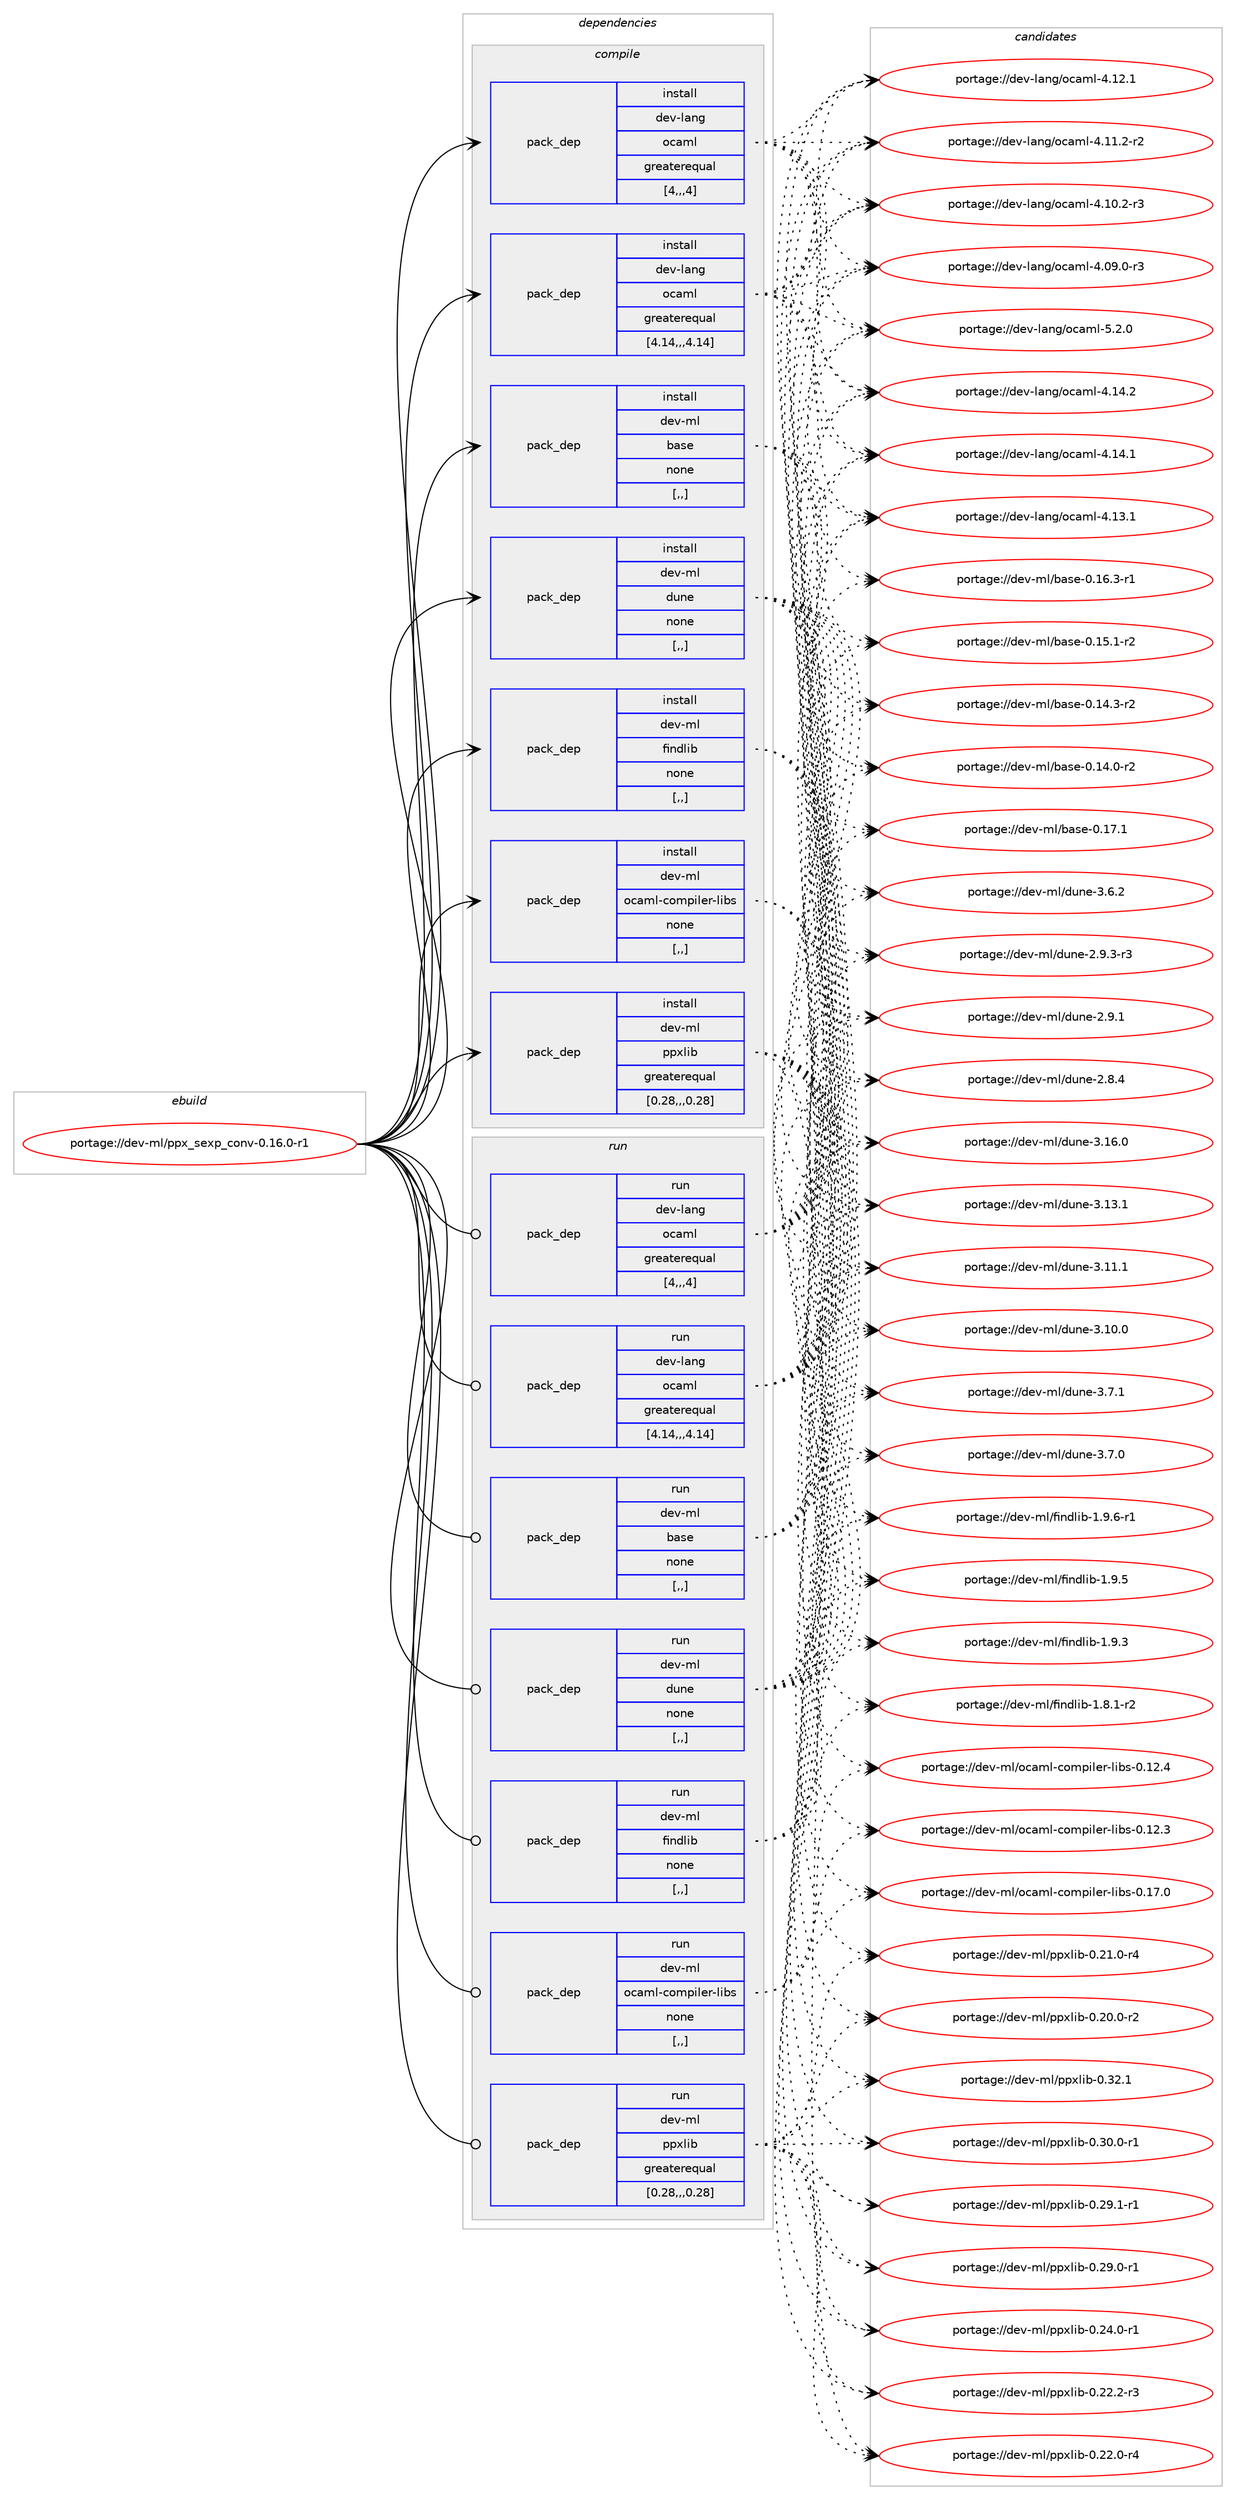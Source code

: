 digraph prolog {

# *************
# Graph options
# *************

newrank=true;
concentrate=true;
compound=true;
graph [rankdir=LR,fontname=Helvetica,fontsize=10,ranksep=1.5];#, ranksep=2.5, nodesep=0.2];
edge  [arrowhead=vee];
node  [fontname=Helvetica,fontsize=10];

# **********
# The ebuild
# **********

subgraph cluster_leftcol {
color=gray;
rank=same;
label=<<i>ebuild</i>>;
id [label="portage://dev-ml/ppx_sexp_conv-0.16.0-r1", color=red, width=4, href="../dev-ml/ppx_sexp_conv-0.16.0-r1.svg"];
}

# ****************
# The dependencies
# ****************

subgraph cluster_midcol {
color=gray;
label=<<i>dependencies</i>>;
subgraph cluster_compile {
fillcolor="#eeeeee";
style=filled;
label=<<i>compile</i>>;
subgraph pack92097 {
dependency122756 [label=<<TABLE BORDER="0" CELLBORDER="1" CELLSPACING="0" CELLPADDING="4" WIDTH="220"><TR><TD ROWSPAN="6" CELLPADDING="30">pack_dep</TD></TR><TR><TD WIDTH="110">install</TD></TR><TR><TD>dev-lang</TD></TR><TR><TD>ocaml</TD></TR><TR><TD>greaterequal</TD></TR><TR><TD>[4,,,4]</TD></TR></TABLE>>, shape=none, color=blue];
}
id:e -> dependency122756:w [weight=20,style="solid",arrowhead="vee"];
subgraph pack92098 {
dependency122757 [label=<<TABLE BORDER="0" CELLBORDER="1" CELLSPACING="0" CELLPADDING="4" WIDTH="220"><TR><TD ROWSPAN="6" CELLPADDING="30">pack_dep</TD></TR><TR><TD WIDTH="110">install</TD></TR><TR><TD>dev-lang</TD></TR><TR><TD>ocaml</TD></TR><TR><TD>greaterequal</TD></TR><TR><TD>[4.14,,,4.14]</TD></TR></TABLE>>, shape=none, color=blue];
}
id:e -> dependency122757:w [weight=20,style="solid",arrowhead="vee"];
subgraph pack92099 {
dependency122758 [label=<<TABLE BORDER="0" CELLBORDER="1" CELLSPACING="0" CELLPADDING="4" WIDTH="220"><TR><TD ROWSPAN="6" CELLPADDING="30">pack_dep</TD></TR><TR><TD WIDTH="110">install</TD></TR><TR><TD>dev-ml</TD></TR><TR><TD>base</TD></TR><TR><TD>none</TD></TR><TR><TD>[,,]</TD></TR></TABLE>>, shape=none, color=blue];
}
id:e -> dependency122758:w [weight=20,style="solid",arrowhead="vee"];
subgraph pack92100 {
dependency122759 [label=<<TABLE BORDER="0" CELLBORDER="1" CELLSPACING="0" CELLPADDING="4" WIDTH="220"><TR><TD ROWSPAN="6" CELLPADDING="30">pack_dep</TD></TR><TR><TD WIDTH="110">install</TD></TR><TR><TD>dev-ml</TD></TR><TR><TD>dune</TD></TR><TR><TD>none</TD></TR><TR><TD>[,,]</TD></TR></TABLE>>, shape=none, color=blue];
}
id:e -> dependency122759:w [weight=20,style="solid",arrowhead="vee"];
subgraph pack92101 {
dependency122760 [label=<<TABLE BORDER="0" CELLBORDER="1" CELLSPACING="0" CELLPADDING="4" WIDTH="220"><TR><TD ROWSPAN="6" CELLPADDING="30">pack_dep</TD></TR><TR><TD WIDTH="110">install</TD></TR><TR><TD>dev-ml</TD></TR><TR><TD>findlib</TD></TR><TR><TD>none</TD></TR><TR><TD>[,,]</TD></TR></TABLE>>, shape=none, color=blue];
}
id:e -> dependency122760:w [weight=20,style="solid",arrowhead="vee"];
subgraph pack92102 {
dependency122761 [label=<<TABLE BORDER="0" CELLBORDER="1" CELLSPACING="0" CELLPADDING="4" WIDTH="220"><TR><TD ROWSPAN="6" CELLPADDING="30">pack_dep</TD></TR><TR><TD WIDTH="110">install</TD></TR><TR><TD>dev-ml</TD></TR><TR><TD>ocaml-compiler-libs</TD></TR><TR><TD>none</TD></TR><TR><TD>[,,]</TD></TR></TABLE>>, shape=none, color=blue];
}
id:e -> dependency122761:w [weight=20,style="solid",arrowhead="vee"];
subgraph pack92103 {
dependency122762 [label=<<TABLE BORDER="0" CELLBORDER="1" CELLSPACING="0" CELLPADDING="4" WIDTH="220"><TR><TD ROWSPAN="6" CELLPADDING="30">pack_dep</TD></TR><TR><TD WIDTH="110">install</TD></TR><TR><TD>dev-ml</TD></TR><TR><TD>ppxlib</TD></TR><TR><TD>greaterequal</TD></TR><TR><TD>[0.28,,,0.28]</TD></TR></TABLE>>, shape=none, color=blue];
}
id:e -> dependency122762:w [weight=20,style="solid",arrowhead="vee"];
}
subgraph cluster_compileandrun {
fillcolor="#eeeeee";
style=filled;
label=<<i>compile and run</i>>;
}
subgraph cluster_run {
fillcolor="#eeeeee";
style=filled;
label=<<i>run</i>>;
subgraph pack92104 {
dependency122763 [label=<<TABLE BORDER="0" CELLBORDER="1" CELLSPACING="0" CELLPADDING="4" WIDTH="220"><TR><TD ROWSPAN="6" CELLPADDING="30">pack_dep</TD></TR><TR><TD WIDTH="110">run</TD></TR><TR><TD>dev-lang</TD></TR><TR><TD>ocaml</TD></TR><TR><TD>greaterequal</TD></TR><TR><TD>[4,,,4]</TD></TR></TABLE>>, shape=none, color=blue];
}
id:e -> dependency122763:w [weight=20,style="solid",arrowhead="odot"];
subgraph pack92105 {
dependency122764 [label=<<TABLE BORDER="0" CELLBORDER="1" CELLSPACING="0" CELLPADDING="4" WIDTH="220"><TR><TD ROWSPAN="6" CELLPADDING="30">pack_dep</TD></TR><TR><TD WIDTH="110">run</TD></TR><TR><TD>dev-lang</TD></TR><TR><TD>ocaml</TD></TR><TR><TD>greaterequal</TD></TR><TR><TD>[4.14,,,4.14]</TD></TR></TABLE>>, shape=none, color=blue];
}
id:e -> dependency122764:w [weight=20,style="solid",arrowhead="odot"];
subgraph pack92106 {
dependency122765 [label=<<TABLE BORDER="0" CELLBORDER="1" CELLSPACING="0" CELLPADDING="4" WIDTH="220"><TR><TD ROWSPAN="6" CELLPADDING="30">pack_dep</TD></TR><TR><TD WIDTH="110">run</TD></TR><TR><TD>dev-ml</TD></TR><TR><TD>base</TD></TR><TR><TD>none</TD></TR><TR><TD>[,,]</TD></TR></TABLE>>, shape=none, color=blue];
}
id:e -> dependency122765:w [weight=20,style="solid",arrowhead="odot"];
subgraph pack92107 {
dependency122766 [label=<<TABLE BORDER="0" CELLBORDER="1" CELLSPACING="0" CELLPADDING="4" WIDTH="220"><TR><TD ROWSPAN="6" CELLPADDING="30">pack_dep</TD></TR><TR><TD WIDTH="110">run</TD></TR><TR><TD>dev-ml</TD></TR><TR><TD>dune</TD></TR><TR><TD>none</TD></TR><TR><TD>[,,]</TD></TR></TABLE>>, shape=none, color=blue];
}
id:e -> dependency122766:w [weight=20,style="solid",arrowhead="odot"];
subgraph pack92108 {
dependency122767 [label=<<TABLE BORDER="0" CELLBORDER="1" CELLSPACING="0" CELLPADDING="4" WIDTH="220"><TR><TD ROWSPAN="6" CELLPADDING="30">pack_dep</TD></TR><TR><TD WIDTH="110">run</TD></TR><TR><TD>dev-ml</TD></TR><TR><TD>findlib</TD></TR><TR><TD>none</TD></TR><TR><TD>[,,]</TD></TR></TABLE>>, shape=none, color=blue];
}
id:e -> dependency122767:w [weight=20,style="solid",arrowhead="odot"];
subgraph pack92109 {
dependency122768 [label=<<TABLE BORDER="0" CELLBORDER="1" CELLSPACING="0" CELLPADDING="4" WIDTH="220"><TR><TD ROWSPAN="6" CELLPADDING="30">pack_dep</TD></TR><TR><TD WIDTH="110">run</TD></TR><TR><TD>dev-ml</TD></TR><TR><TD>ocaml-compiler-libs</TD></TR><TR><TD>none</TD></TR><TR><TD>[,,]</TD></TR></TABLE>>, shape=none, color=blue];
}
id:e -> dependency122768:w [weight=20,style="solid",arrowhead="odot"];
subgraph pack92110 {
dependency122769 [label=<<TABLE BORDER="0" CELLBORDER="1" CELLSPACING="0" CELLPADDING="4" WIDTH="220"><TR><TD ROWSPAN="6" CELLPADDING="30">pack_dep</TD></TR><TR><TD WIDTH="110">run</TD></TR><TR><TD>dev-ml</TD></TR><TR><TD>ppxlib</TD></TR><TR><TD>greaterequal</TD></TR><TR><TD>[0.28,,,0.28]</TD></TR></TABLE>>, shape=none, color=blue];
}
id:e -> dependency122769:w [weight=20,style="solid",arrowhead="odot"];
}
}

# **************
# The candidates
# **************

subgraph cluster_choices {
rank=same;
color=gray;
label=<<i>candidates</i>>;

subgraph choice92097 {
color=black;
nodesep=1;
choice1001011184510897110103471119997109108455346504648 [label="portage://dev-lang/ocaml-5.2.0", color=red, width=4,href="../dev-lang/ocaml-5.2.0.svg"];
choice100101118451089711010347111999710910845524649524650 [label="portage://dev-lang/ocaml-4.14.2", color=red, width=4,href="../dev-lang/ocaml-4.14.2.svg"];
choice100101118451089711010347111999710910845524649524649 [label="portage://dev-lang/ocaml-4.14.1", color=red, width=4,href="../dev-lang/ocaml-4.14.1.svg"];
choice100101118451089711010347111999710910845524649514649 [label="portage://dev-lang/ocaml-4.13.1", color=red, width=4,href="../dev-lang/ocaml-4.13.1.svg"];
choice100101118451089711010347111999710910845524649504649 [label="portage://dev-lang/ocaml-4.12.1", color=red, width=4,href="../dev-lang/ocaml-4.12.1.svg"];
choice1001011184510897110103471119997109108455246494946504511450 [label="portage://dev-lang/ocaml-4.11.2-r2", color=red, width=4,href="../dev-lang/ocaml-4.11.2-r2.svg"];
choice1001011184510897110103471119997109108455246494846504511451 [label="portage://dev-lang/ocaml-4.10.2-r3", color=red, width=4,href="../dev-lang/ocaml-4.10.2-r3.svg"];
choice1001011184510897110103471119997109108455246485746484511451 [label="portage://dev-lang/ocaml-4.09.0-r3", color=red, width=4,href="../dev-lang/ocaml-4.09.0-r3.svg"];
dependency122756:e -> choice1001011184510897110103471119997109108455346504648:w [style=dotted,weight="100"];
dependency122756:e -> choice100101118451089711010347111999710910845524649524650:w [style=dotted,weight="100"];
dependency122756:e -> choice100101118451089711010347111999710910845524649524649:w [style=dotted,weight="100"];
dependency122756:e -> choice100101118451089711010347111999710910845524649514649:w [style=dotted,weight="100"];
dependency122756:e -> choice100101118451089711010347111999710910845524649504649:w [style=dotted,weight="100"];
dependency122756:e -> choice1001011184510897110103471119997109108455246494946504511450:w [style=dotted,weight="100"];
dependency122756:e -> choice1001011184510897110103471119997109108455246494846504511451:w [style=dotted,weight="100"];
dependency122756:e -> choice1001011184510897110103471119997109108455246485746484511451:w [style=dotted,weight="100"];
}
subgraph choice92098 {
color=black;
nodesep=1;
choice1001011184510897110103471119997109108455346504648 [label="portage://dev-lang/ocaml-5.2.0", color=red, width=4,href="../dev-lang/ocaml-5.2.0.svg"];
choice100101118451089711010347111999710910845524649524650 [label="portage://dev-lang/ocaml-4.14.2", color=red, width=4,href="../dev-lang/ocaml-4.14.2.svg"];
choice100101118451089711010347111999710910845524649524649 [label="portage://dev-lang/ocaml-4.14.1", color=red, width=4,href="../dev-lang/ocaml-4.14.1.svg"];
choice100101118451089711010347111999710910845524649514649 [label="portage://dev-lang/ocaml-4.13.1", color=red, width=4,href="../dev-lang/ocaml-4.13.1.svg"];
choice100101118451089711010347111999710910845524649504649 [label="portage://dev-lang/ocaml-4.12.1", color=red, width=4,href="../dev-lang/ocaml-4.12.1.svg"];
choice1001011184510897110103471119997109108455246494946504511450 [label="portage://dev-lang/ocaml-4.11.2-r2", color=red, width=4,href="../dev-lang/ocaml-4.11.2-r2.svg"];
choice1001011184510897110103471119997109108455246494846504511451 [label="portage://dev-lang/ocaml-4.10.2-r3", color=red, width=4,href="../dev-lang/ocaml-4.10.2-r3.svg"];
choice1001011184510897110103471119997109108455246485746484511451 [label="portage://dev-lang/ocaml-4.09.0-r3", color=red, width=4,href="../dev-lang/ocaml-4.09.0-r3.svg"];
dependency122757:e -> choice1001011184510897110103471119997109108455346504648:w [style=dotted,weight="100"];
dependency122757:e -> choice100101118451089711010347111999710910845524649524650:w [style=dotted,weight="100"];
dependency122757:e -> choice100101118451089711010347111999710910845524649524649:w [style=dotted,weight="100"];
dependency122757:e -> choice100101118451089711010347111999710910845524649514649:w [style=dotted,weight="100"];
dependency122757:e -> choice100101118451089711010347111999710910845524649504649:w [style=dotted,weight="100"];
dependency122757:e -> choice1001011184510897110103471119997109108455246494946504511450:w [style=dotted,weight="100"];
dependency122757:e -> choice1001011184510897110103471119997109108455246494846504511451:w [style=dotted,weight="100"];
dependency122757:e -> choice1001011184510897110103471119997109108455246485746484511451:w [style=dotted,weight="100"];
}
subgraph choice92099 {
color=black;
nodesep=1;
choice1001011184510910847989711510145484649554649 [label="portage://dev-ml/base-0.17.1", color=red, width=4,href="../dev-ml/base-0.17.1.svg"];
choice10010111845109108479897115101454846495446514511449 [label="portage://dev-ml/base-0.16.3-r1", color=red, width=4,href="../dev-ml/base-0.16.3-r1.svg"];
choice10010111845109108479897115101454846495346494511450 [label="portage://dev-ml/base-0.15.1-r2", color=red, width=4,href="../dev-ml/base-0.15.1-r2.svg"];
choice10010111845109108479897115101454846495246514511450 [label="portage://dev-ml/base-0.14.3-r2", color=red, width=4,href="../dev-ml/base-0.14.3-r2.svg"];
choice10010111845109108479897115101454846495246484511450 [label="portage://dev-ml/base-0.14.0-r2", color=red, width=4,href="../dev-ml/base-0.14.0-r2.svg"];
dependency122758:e -> choice1001011184510910847989711510145484649554649:w [style=dotted,weight="100"];
dependency122758:e -> choice10010111845109108479897115101454846495446514511449:w [style=dotted,weight="100"];
dependency122758:e -> choice10010111845109108479897115101454846495346494511450:w [style=dotted,weight="100"];
dependency122758:e -> choice10010111845109108479897115101454846495246514511450:w [style=dotted,weight="100"];
dependency122758:e -> choice10010111845109108479897115101454846495246484511450:w [style=dotted,weight="100"];
}
subgraph choice92100 {
color=black;
nodesep=1;
choice100101118451091084710011711010145514649544648 [label="portage://dev-ml/dune-3.16.0", color=red, width=4,href="../dev-ml/dune-3.16.0.svg"];
choice100101118451091084710011711010145514649514649 [label="portage://dev-ml/dune-3.13.1", color=red, width=4,href="../dev-ml/dune-3.13.1.svg"];
choice100101118451091084710011711010145514649494649 [label="portage://dev-ml/dune-3.11.1", color=red, width=4,href="../dev-ml/dune-3.11.1.svg"];
choice100101118451091084710011711010145514649484648 [label="portage://dev-ml/dune-3.10.0", color=red, width=4,href="../dev-ml/dune-3.10.0.svg"];
choice1001011184510910847100117110101455146554649 [label="portage://dev-ml/dune-3.7.1", color=red, width=4,href="../dev-ml/dune-3.7.1.svg"];
choice1001011184510910847100117110101455146554648 [label="portage://dev-ml/dune-3.7.0", color=red, width=4,href="../dev-ml/dune-3.7.0.svg"];
choice1001011184510910847100117110101455146544650 [label="portage://dev-ml/dune-3.6.2", color=red, width=4,href="../dev-ml/dune-3.6.2.svg"];
choice10010111845109108471001171101014550465746514511451 [label="portage://dev-ml/dune-2.9.3-r3", color=red, width=4,href="../dev-ml/dune-2.9.3-r3.svg"];
choice1001011184510910847100117110101455046574649 [label="portage://dev-ml/dune-2.9.1", color=red, width=4,href="../dev-ml/dune-2.9.1.svg"];
choice1001011184510910847100117110101455046564652 [label="portage://dev-ml/dune-2.8.4", color=red, width=4,href="../dev-ml/dune-2.8.4.svg"];
dependency122759:e -> choice100101118451091084710011711010145514649544648:w [style=dotted,weight="100"];
dependency122759:e -> choice100101118451091084710011711010145514649514649:w [style=dotted,weight="100"];
dependency122759:e -> choice100101118451091084710011711010145514649494649:w [style=dotted,weight="100"];
dependency122759:e -> choice100101118451091084710011711010145514649484648:w [style=dotted,weight="100"];
dependency122759:e -> choice1001011184510910847100117110101455146554649:w [style=dotted,weight="100"];
dependency122759:e -> choice1001011184510910847100117110101455146554648:w [style=dotted,weight="100"];
dependency122759:e -> choice1001011184510910847100117110101455146544650:w [style=dotted,weight="100"];
dependency122759:e -> choice10010111845109108471001171101014550465746514511451:w [style=dotted,weight="100"];
dependency122759:e -> choice1001011184510910847100117110101455046574649:w [style=dotted,weight="100"];
dependency122759:e -> choice1001011184510910847100117110101455046564652:w [style=dotted,weight="100"];
}
subgraph choice92101 {
color=black;
nodesep=1;
choice1001011184510910847102105110100108105984549465746544511449 [label="portage://dev-ml/findlib-1.9.6-r1", color=red, width=4,href="../dev-ml/findlib-1.9.6-r1.svg"];
choice100101118451091084710210511010010810598454946574653 [label="portage://dev-ml/findlib-1.9.5", color=red, width=4,href="../dev-ml/findlib-1.9.5.svg"];
choice100101118451091084710210511010010810598454946574651 [label="portage://dev-ml/findlib-1.9.3", color=red, width=4,href="../dev-ml/findlib-1.9.3.svg"];
choice1001011184510910847102105110100108105984549465646494511450 [label="portage://dev-ml/findlib-1.8.1-r2", color=red, width=4,href="../dev-ml/findlib-1.8.1-r2.svg"];
dependency122760:e -> choice1001011184510910847102105110100108105984549465746544511449:w [style=dotted,weight="100"];
dependency122760:e -> choice100101118451091084710210511010010810598454946574653:w [style=dotted,weight="100"];
dependency122760:e -> choice100101118451091084710210511010010810598454946574651:w [style=dotted,weight="100"];
dependency122760:e -> choice1001011184510910847102105110100108105984549465646494511450:w [style=dotted,weight="100"];
}
subgraph choice92102 {
color=black;
nodesep=1;
choice100101118451091084711199971091084599111109112105108101114451081059811545484649554648 [label="portage://dev-ml/ocaml-compiler-libs-0.17.0", color=red, width=4,href="../dev-ml/ocaml-compiler-libs-0.17.0.svg"];
choice100101118451091084711199971091084599111109112105108101114451081059811545484649504652 [label="portage://dev-ml/ocaml-compiler-libs-0.12.4", color=red, width=4,href="../dev-ml/ocaml-compiler-libs-0.12.4.svg"];
choice100101118451091084711199971091084599111109112105108101114451081059811545484649504651 [label="portage://dev-ml/ocaml-compiler-libs-0.12.3", color=red, width=4,href="../dev-ml/ocaml-compiler-libs-0.12.3.svg"];
dependency122761:e -> choice100101118451091084711199971091084599111109112105108101114451081059811545484649554648:w [style=dotted,weight="100"];
dependency122761:e -> choice100101118451091084711199971091084599111109112105108101114451081059811545484649504652:w [style=dotted,weight="100"];
dependency122761:e -> choice100101118451091084711199971091084599111109112105108101114451081059811545484649504651:w [style=dotted,weight="100"];
}
subgraph choice92103 {
color=black;
nodesep=1;
choice10010111845109108471121121201081059845484651504649 [label="portage://dev-ml/ppxlib-0.32.1", color=red, width=4,href="../dev-ml/ppxlib-0.32.1.svg"];
choice100101118451091084711211212010810598454846514846484511449 [label="portage://dev-ml/ppxlib-0.30.0-r1", color=red, width=4,href="../dev-ml/ppxlib-0.30.0-r1.svg"];
choice100101118451091084711211212010810598454846505746494511449 [label="portage://dev-ml/ppxlib-0.29.1-r1", color=red, width=4,href="../dev-ml/ppxlib-0.29.1-r1.svg"];
choice100101118451091084711211212010810598454846505746484511449 [label="portage://dev-ml/ppxlib-0.29.0-r1", color=red, width=4,href="../dev-ml/ppxlib-0.29.0-r1.svg"];
choice100101118451091084711211212010810598454846505246484511449 [label="portage://dev-ml/ppxlib-0.24.0-r1", color=red, width=4,href="../dev-ml/ppxlib-0.24.0-r1.svg"];
choice100101118451091084711211212010810598454846505046504511451 [label="portage://dev-ml/ppxlib-0.22.2-r3", color=red, width=4,href="../dev-ml/ppxlib-0.22.2-r3.svg"];
choice100101118451091084711211212010810598454846505046484511452 [label="portage://dev-ml/ppxlib-0.22.0-r4", color=red, width=4,href="../dev-ml/ppxlib-0.22.0-r4.svg"];
choice100101118451091084711211212010810598454846504946484511452 [label="portage://dev-ml/ppxlib-0.21.0-r4", color=red, width=4,href="../dev-ml/ppxlib-0.21.0-r4.svg"];
choice100101118451091084711211212010810598454846504846484511450 [label="portage://dev-ml/ppxlib-0.20.0-r2", color=red, width=4,href="../dev-ml/ppxlib-0.20.0-r2.svg"];
dependency122762:e -> choice10010111845109108471121121201081059845484651504649:w [style=dotted,weight="100"];
dependency122762:e -> choice100101118451091084711211212010810598454846514846484511449:w [style=dotted,weight="100"];
dependency122762:e -> choice100101118451091084711211212010810598454846505746494511449:w [style=dotted,weight="100"];
dependency122762:e -> choice100101118451091084711211212010810598454846505746484511449:w [style=dotted,weight="100"];
dependency122762:e -> choice100101118451091084711211212010810598454846505246484511449:w [style=dotted,weight="100"];
dependency122762:e -> choice100101118451091084711211212010810598454846505046504511451:w [style=dotted,weight="100"];
dependency122762:e -> choice100101118451091084711211212010810598454846505046484511452:w [style=dotted,weight="100"];
dependency122762:e -> choice100101118451091084711211212010810598454846504946484511452:w [style=dotted,weight="100"];
dependency122762:e -> choice100101118451091084711211212010810598454846504846484511450:w [style=dotted,weight="100"];
}
subgraph choice92104 {
color=black;
nodesep=1;
choice1001011184510897110103471119997109108455346504648 [label="portage://dev-lang/ocaml-5.2.0", color=red, width=4,href="../dev-lang/ocaml-5.2.0.svg"];
choice100101118451089711010347111999710910845524649524650 [label="portage://dev-lang/ocaml-4.14.2", color=red, width=4,href="../dev-lang/ocaml-4.14.2.svg"];
choice100101118451089711010347111999710910845524649524649 [label="portage://dev-lang/ocaml-4.14.1", color=red, width=4,href="../dev-lang/ocaml-4.14.1.svg"];
choice100101118451089711010347111999710910845524649514649 [label="portage://dev-lang/ocaml-4.13.1", color=red, width=4,href="../dev-lang/ocaml-4.13.1.svg"];
choice100101118451089711010347111999710910845524649504649 [label="portage://dev-lang/ocaml-4.12.1", color=red, width=4,href="../dev-lang/ocaml-4.12.1.svg"];
choice1001011184510897110103471119997109108455246494946504511450 [label="portage://dev-lang/ocaml-4.11.2-r2", color=red, width=4,href="../dev-lang/ocaml-4.11.2-r2.svg"];
choice1001011184510897110103471119997109108455246494846504511451 [label="portage://dev-lang/ocaml-4.10.2-r3", color=red, width=4,href="../dev-lang/ocaml-4.10.2-r3.svg"];
choice1001011184510897110103471119997109108455246485746484511451 [label="portage://dev-lang/ocaml-4.09.0-r3", color=red, width=4,href="../dev-lang/ocaml-4.09.0-r3.svg"];
dependency122763:e -> choice1001011184510897110103471119997109108455346504648:w [style=dotted,weight="100"];
dependency122763:e -> choice100101118451089711010347111999710910845524649524650:w [style=dotted,weight="100"];
dependency122763:e -> choice100101118451089711010347111999710910845524649524649:w [style=dotted,weight="100"];
dependency122763:e -> choice100101118451089711010347111999710910845524649514649:w [style=dotted,weight="100"];
dependency122763:e -> choice100101118451089711010347111999710910845524649504649:w [style=dotted,weight="100"];
dependency122763:e -> choice1001011184510897110103471119997109108455246494946504511450:w [style=dotted,weight="100"];
dependency122763:e -> choice1001011184510897110103471119997109108455246494846504511451:w [style=dotted,weight="100"];
dependency122763:e -> choice1001011184510897110103471119997109108455246485746484511451:w [style=dotted,weight="100"];
}
subgraph choice92105 {
color=black;
nodesep=1;
choice1001011184510897110103471119997109108455346504648 [label="portage://dev-lang/ocaml-5.2.0", color=red, width=4,href="../dev-lang/ocaml-5.2.0.svg"];
choice100101118451089711010347111999710910845524649524650 [label="portage://dev-lang/ocaml-4.14.2", color=red, width=4,href="../dev-lang/ocaml-4.14.2.svg"];
choice100101118451089711010347111999710910845524649524649 [label="portage://dev-lang/ocaml-4.14.1", color=red, width=4,href="../dev-lang/ocaml-4.14.1.svg"];
choice100101118451089711010347111999710910845524649514649 [label="portage://dev-lang/ocaml-4.13.1", color=red, width=4,href="../dev-lang/ocaml-4.13.1.svg"];
choice100101118451089711010347111999710910845524649504649 [label="portage://dev-lang/ocaml-4.12.1", color=red, width=4,href="../dev-lang/ocaml-4.12.1.svg"];
choice1001011184510897110103471119997109108455246494946504511450 [label="portage://dev-lang/ocaml-4.11.2-r2", color=red, width=4,href="../dev-lang/ocaml-4.11.2-r2.svg"];
choice1001011184510897110103471119997109108455246494846504511451 [label="portage://dev-lang/ocaml-4.10.2-r3", color=red, width=4,href="../dev-lang/ocaml-4.10.2-r3.svg"];
choice1001011184510897110103471119997109108455246485746484511451 [label="portage://dev-lang/ocaml-4.09.0-r3", color=red, width=4,href="../dev-lang/ocaml-4.09.0-r3.svg"];
dependency122764:e -> choice1001011184510897110103471119997109108455346504648:w [style=dotted,weight="100"];
dependency122764:e -> choice100101118451089711010347111999710910845524649524650:w [style=dotted,weight="100"];
dependency122764:e -> choice100101118451089711010347111999710910845524649524649:w [style=dotted,weight="100"];
dependency122764:e -> choice100101118451089711010347111999710910845524649514649:w [style=dotted,weight="100"];
dependency122764:e -> choice100101118451089711010347111999710910845524649504649:w [style=dotted,weight="100"];
dependency122764:e -> choice1001011184510897110103471119997109108455246494946504511450:w [style=dotted,weight="100"];
dependency122764:e -> choice1001011184510897110103471119997109108455246494846504511451:w [style=dotted,weight="100"];
dependency122764:e -> choice1001011184510897110103471119997109108455246485746484511451:w [style=dotted,weight="100"];
}
subgraph choice92106 {
color=black;
nodesep=1;
choice1001011184510910847989711510145484649554649 [label="portage://dev-ml/base-0.17.1", color=red, width=4,href="../dev-ml/base-0.17.1.svg"];
choice10010111845109108479897115101454846495446514511449 [label="portage://dev-ml/base-0.16.3-r1", color=red, width=4,href="../dev-ml/base-0.16.3-r1.svg"];
choice10010111845109108479897115101454846495346494511450 [label="portage://dev-ml/base-0.15.1-r2", color=red, width=4,href="../dev-ml/base-0.15.1-r2.svg"];
choice10010111845109108479897115101454846495246514511450 [label="portage://dev-ml/base-0.14.3-r2", color=red, width=4,href="../dev-ml/base-0.14.3-r2.svg"];
choice10010111845109108479897115101454846495246484511450 [label="portage://dev-ml/base-0.14.0-r2", color=red, width=4,href="../dev-ml/base-0.14.0-r2.svg"];
dependency122765:e -> choice1001011184510910847989711510145484649554649:w [style=dotted,weight="100"];
dependency122765:e -> choice10010111845109108479897115101454846495446514511449:w [style=dotted,weight="100"];
dependency122765:e -> choice10010111845109108479897115101454846495346494511450:w [style=dotted,weight="100"];
dependency122765:e -> choice10010111845109108479897115101454846495246514511450:w [style=dotted,weight="100"];
dependency122765:e -> choice10010111845109108479897115101454846495246484511450:w [style=dotted,weight="100"];
}
subgraph choice92107 {
color=black;
nodesep=1;
choice100101118451091084710011711010145514649544648 [label="portage://dev-ml/dune-3.16.0", color=red, width=4,href="../dev-ml/dune-3.16.0.svg"];
choice100101118451091084710011711010145514649514649 [label="portage://dev-ml/dune-3.13.1", color=red, width=4,href="../dev-ml/dune-3.13.1.svg"];
choice100101118451091084710011711010145514649494649 [label="portage://dev-ml/dune-3.11.1", color=red, width=4,href="../dev-ml/dune-3.11.1.svg"];
choice100101118451091084710011711010145514649484648 [label="portage://dev-ml/dune-3.10.0", color=red, width=4,href="../dev-ml/dune-3.10.0.svg"];
choice1001011184510910847100117110101455146554649 [label="portage://dev-ml/dune-3.7.1", color=red, width=4,href="../dev-ml/dune-3.7.1.svg"];
choice1001011184510910847100117110101455146554648 [label="portage://dev-ml/dune-3.7.0", color=red, width=4,href="../dev-ml/dune-3.7.0.svg"];
choice1001011184510910847100117110101455146544650 [label="portage://dev-ml/dune-3.6.2", color=red, width=4,href="../dev-ml/dune-3.6.2.svg"];
choice10010111845109108471001171101014550465746514511451 [label="portage://dev-ml/dune-2.9.3-r3", color=red, width=4,href="../dev-ml/dune-2.9.3-r3.svg"];
choice1001011184510910847100117110101455046574649 [label="portage://dev-ml/dune-2.9.1", color=red, width=4,href="../dev-ml/dune-2.9.1.svg"];
choice1001011184510910847100117110101455046564652 [label="portage://dev-ml/dune-2.8.4", color=red, width=4,href="../dev-ml/dune-2.8.4.svg"];
dependency122766:e -> choice100101118451091084710011711010145514649544648:w [style=dotted,weight="100"];
dependency122766:e -> choice100101118451091084710011711010145514649514649:w [style=dotted,weight="100"];
dependency122766:e -> choice100101118451091084710011711010145514649494649:w [style=dotted,weight="100"];
dependency122766:e -> choice100101118451091084710011711010145514649484648:w [style=dotted,weight="100"];
dependency122766:e -> choice1001011184510910847100117110101455146554649:w [style=dotted,weight="100"];
dependency122766:e -> choice1001011184510910847100117110101455146554648:w [style=dotted,weight="100"];
dependency122766:e -> choice1001011184510910847100117110101455146544650:w [style=dotted,weight="100"];
dependency122766:e -> choice10010111845109108471001171101014550465746514511451:w [style=dotted,weight="100"];
dependency122766:e -> choice1001011184510910847100117110101455046574649:w [style=dotted,weight="100"];
dependency122766:e -> choice1001011184510910847100117110101455046564652:w [style=dotted,weight="100"];
}
subgraph choice92108 {
color=black;
nodesep=1;
choice1001011184510910847102105110100108105984549465746544511449 [label="portage://dev-ml/findlib-1.9.6-r1", color=red, width=4,href="../dev-ml/findlib-1.9.6-r1.svg"];
choice100101118451091084710210511010010810598454946574653 [label="portage://dev-ml/findlib-1.9.5", color=red, width=4,href="../dev-ml/findlib-1.9.5.svg"];
choice100101118451091084710210511010010810598454946574651 [label="portage://dev-ml/findlib-1.9.3", color=red, width=4,href="../dev-ml/findlib-1.9.3.svg"];
choice1001011184510910847102105110100108105984549465646494511450 [label="portage://dev-ml/findlib-1.8.1-r2", color=red, width=4,href="../dev-ml/findlib-1.8.1-r2.svg"];
dependency122767:e -> choice1001011184510910847102105110100108105984549465746544511449:w [style=dotted,weight="100"];
dependency122767:e -> choice100101118451091084710210511010010810598454946574653:w [style=dotted,weight="100"];
dependency122767:e -> choice100101118451091084710210511010010810598454946574651:w [style=dotted,weight="100"];
dependency122767:e -> choice1001011184510910847102105110100108105984549465646494511450:w [style=dotted,weight="100"];
}
subgraph choice92109 {
color=black;
nodesep=1;
choice100101118451091084711199971091084599111109112105108101114451081059811545484649554648 [label="portage://dev-ml/ocaml-compiler-libs-0.17.0", color=red, width=4,href="../dev-ml/ocaml-compiler-libs-0.17.0.svg"];
choice100101118451091084711199971091084599111109112105108101114451081059811545484649504652 [label="portage://dev-ml/ocaml-compiler-libs-0.12.4", color=red, width=4,href="../dev-ml/ocaml-compiler-libs-0.12.4.svg"];
choice100101118451091084711199971091084599111109112105108101114451081059811545484649504651 [label="portage://dev-ml/ocaml-compiler-libs-0.12.3", color=red, width=4,href="../dev-ml/ocaml-compiler-libs-0.12.3.svg"];
dependency122768:e -> choice100101118451091084711199971091084599111109112105108101114451081059811545484649554648:w [style=dotted,weight="100"];
dependency122768:e -> choice100101118451091084711199971091084599111109112105108101114451081059811545484649504652:w [style=dotted,weight="100"];
dependency122768:e -> choice100101118451091084711199971091084599111109112105108101114451081059811545484649504651:w [style=dotted,weight="100"];
}
subgraph choice92110 {
color=black;
nodesep=1;
choice10010111845109108471121121201081059845484651504649 [label="portage://dev-ml/ppxlib-0.32.1", color=red, width=4,href="../dev-ml/ppxlib-0.32.1.svg"];
choice100101118451091084711211212010810598454846514846484511449 [label="portage://dev-ml/ppxlib-0.30.0-r1", color=red, width=4,href="../dev-ml/ppxlib-0.30.0-r1.svg"];
choice100101118451091084711211212010810598454846505746494511449 [label="portage://dev-ml/ppxlib-0.29.1-r1", color=red, width=4,href="../dev-ml/ppxlib-0.29.1-r1.svg"];
choice100101118451091084711211212010810598454846505746484511449 [label="portage://dev-ml/ppxlib-0.29.0-r1", color=red, width=4,href="../dev-ml/ppxlib-0.29.0-r1.svg"];
choice100101118451091084711211212010810598454846505246484511449 [label="portage://dev-ml/ppxlib-0.24.0-r1", color=red, width=4,href="../dev-ml/ppxlib-0.24.0-r1.svg"];
choice100101118451091084711211212010810598454846505046504511451 [label="portage://dev-ml/ppxlib-0.22.2-r3", color=red, width=4,href="../dev-ml/ppxlib-0.22.2-r3.svg"];
choice100101118451091084711211212010810598454846505046484511452 [label="portage://dev-ml/ppxlib-0.22.0-r4", color=red, width=4,href="../dev-ml/ppxlib-0.22.0-r4.svg"];
choice100101118451091084711211212010810598454846504946484511452 [label="portage://dev-ml/ppxlib-0.21.0-r4", color=red, width=4,href="../dev-ml/ppxlib-0.21.0-r4.svg"];
choice100101118451091084711211212010810598454846504846484511450 [label="portage://dev-ml/ppxlib-0.20.0-r2", color=red, width=4,href="../dev-ml/ppxlib-0.20.0-r2.svg"];
dependency122769:e -> choice10010111845109108471121121201081059845484651504649:w [style=dotted,weight="100"];
dependency122769:e -> choice100101118451091084711211212010810598454846514846484511449:w [style=dotted,weight="100"];
dependency122769:e -> choice100101118451091084711211212010810598454846505746494511449:w [style=dotted,weight="100"];
dependency122769:e -> choice100101118451091084711211212010810598454846505746484511449:w [style=dotted,weight="100"];
dependency122769:e -> choice100101118451091084711211212010810598454846505246484511449:w [style=dotted,weight="100"];
dependency122769:e -> choice100101118451091084711211212010810598454846505046504511451:w [style=dotted,weight="100"];
dependency122769:e -> choice100101118451091084711211212010810598454846505046484511452:w [style=dotted,weight="100"];
dependency122769:e -> choice100101118451091084711211212010810598454846504946484511452:w [style=dotted,weight="100"];
dependency122769:e -> choice100101118451091084711211212010810598454846504846484511450:w [style=dotted,weight="100"];
}
}

}

